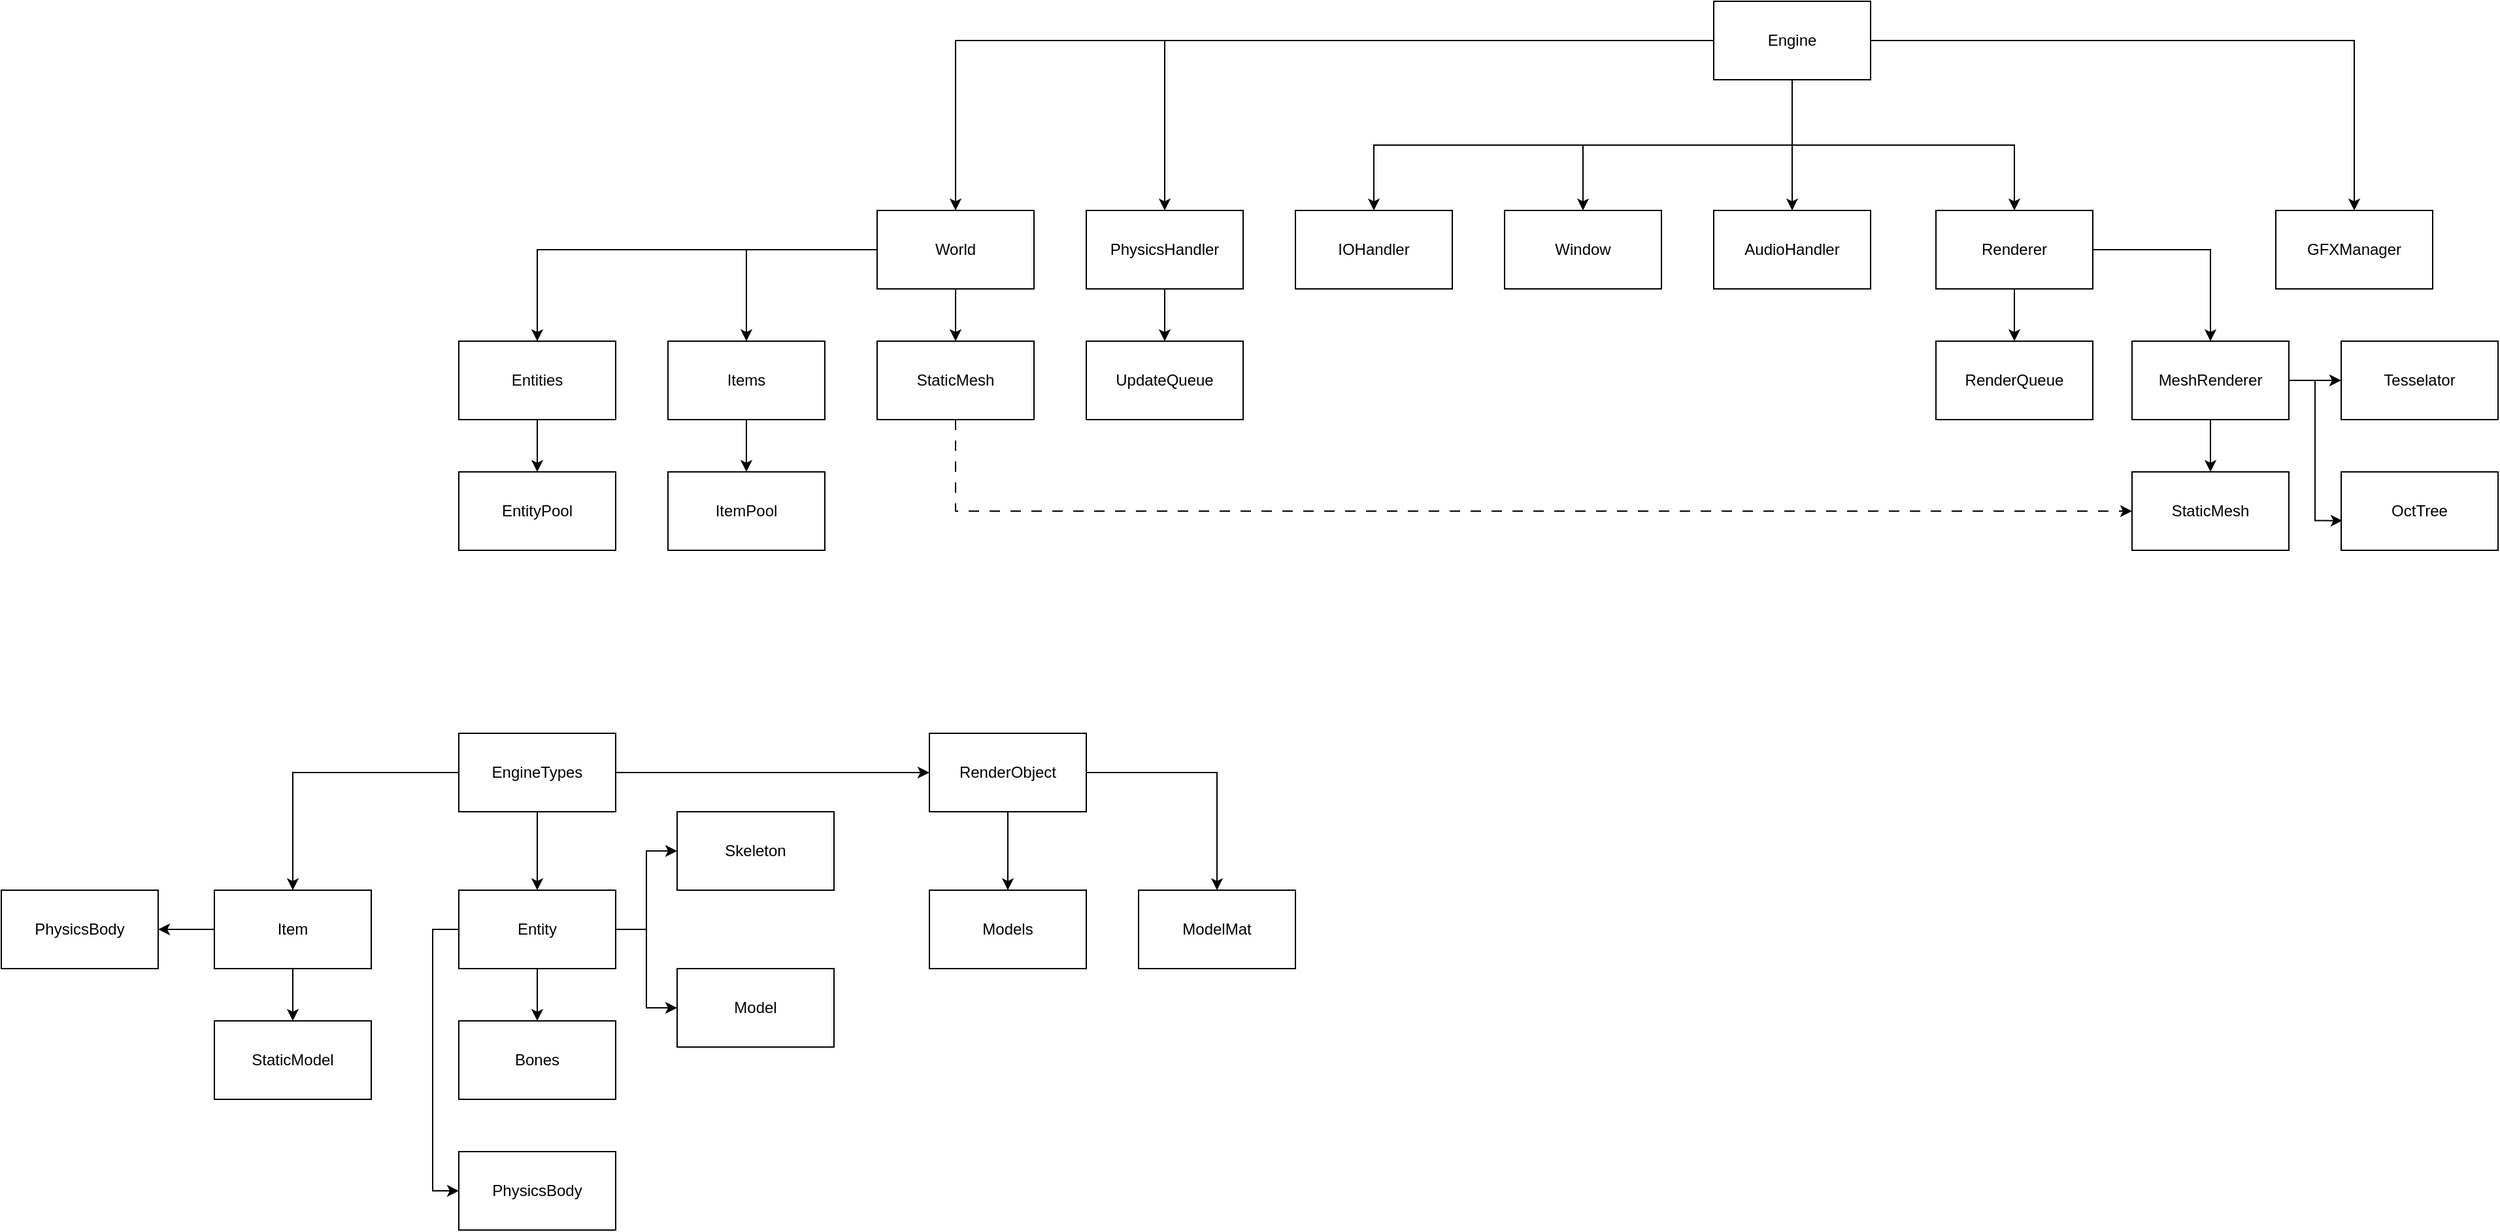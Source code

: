 <mxfile version="27.0.9">
  <diagram name="Page-1" id="ISrgw7-qab9hZkAx_0kg">
    <mxGraphModel dx="3080" dy="840" grid="1" gridSize="10" guides="1" tooltips="1" connect="1" arrows="1" fold="1" page="1" pageScale="1" pageWidth="827" pageHeight="1169" math="0" shadow="0">
      <root>
        <mxCell id="0" />
        <mxCell id="1" parent="0" />
        <mxCell id="my7_cBCObxHFk0cWhPBb-9" style="edgeStyle=orthogonalEdgeStyle;rounded=0;orthogonalLoop=1;jettySize=auto;html=1;exitX=0.5;exitY=1;exitDx=0;exitDy=0;entryX=0.5;entryY=0;entryDx=0;entryDy=0;" parent="1" source="my7_cBCObxHFk0cWhPBb-1" target="my7_cBCObxHFk0cWhPBb-3" edge="1">
          <mxGeometry relative="1" as="geometry" />
        </mxCell>
        <mxCell id="my7_cBCObxHFk0cWhPBb-10" style="edgeStyle=orthogonalEdgeStyle;rounded=0;orthogonalLoop=1;jettySize=auto;html=1;exitX=0.5;exitY=1;exitDx=0;exitDy=0;entryX=0.5;entryY=0;entryDx=0;entryDy=0;" parent="1" source="my7_cBCObxHFk0cWhPBb-1" target="my7_cBCObxHFk0cWhPBb-4" edge="1">
          <mxGeometry relative="1" as="geometry" />
        </mxCell>
        <mxCell id="my7_cBCObxHFk0cWhPBb-11" style="edgeStyle=orthogonalEdgeStyle;rounded=0;orthogonalLoop=1;jettySize=auto;html=1;exitX=0.5;exitY=1;exitDx=0;exitDy=0;" parent="1" source="my7_cBCObxHFk0cWhPBb-1" target="my7_cBCObxHFk0cWhPBb-5" edge="1">
          <mxGeometry relative="1" as="geometry" />
        </mxCell>
        <mxCell id="my7_cBCObxHFk0cWhPBb-13" style="edgeStyle=orthogonalEdgeStyle;rounded=0;orthogonalLoop=1;jettySize=auto;html=1;exitX=0.5;exitY=1;exitDx=0;exitDy=0;entryX=0.5;entryY=0;entryDx=0;entryDy=0;" parent="1" source="my7_cBCObxHFk0cWhPBb-1" target="my7_cBCObxHFk0cWhPBb-7" edge="1">
          <mxGeometry relative="1" as="geometry" />
        </mxCell>
        <mxCell id="my7_cBCObxHFk0cWhPBb-20" style="edgeStyle=orthogonalEdgeStyle;rounded=0;orthogonalLoop=1;jettySize=auto;html=1;exitX=0;exitY=0.5;exitDx=0;exitDy=0;" parent="1" source="my7_cBCObxHFk0cWhPBb-1" target="my7_cBCObxHFk0cWhPBb-19" edge="1">
          <mxGeometry relative="1" as="geometry" />
        </mxCell>
        <mxCell id="my7_cBCObxHFk0cWhPBb-21" style="edgeStyle=orthogonalEdgeStyle;rounded=0;orthogonalLoop=1;jettySize=auto;html=1;exitX=0;exitY=0.5;exitDx=0;exitDy=0;entryX=0.5;entryY=0;entryDx=0;entryDy=0;" parent="1" source="my7_cBCObxHFk0cWhPBb-1" target="my7_cBCObxHFk0cWhPBb-15" edge="1">
          <mxGeometry relative="1" as="geometry" />
        </mxCell>
        <mxCell id="QZp8M_Qck0eet74uFJcQ-3" style="edgeStyle=orthogonalEdgeStyle;rounded=0;orthogonalLoop=1;jettySize=auto;html=1;exitX=1;exitY=0.5;exitDx=0;exitDy=0;entryX=0.5;entryY=0;entryDx=0;entryDy=0;" edge="1" parent="1" source="my7_cBCObxHFk0cWhPBb-1" target="QZp8M_Qck0eet74uFJcQ-2">
          <mxGeometry relative="1" as="geometry" />
        </mxCell>
        <mxCell id="my7_cBCObxHFk0cWhPBb-1" value="Engine" style="rounded=0;whiteSpace=wrap;html=1;" parent="1" vertex="1">
          <mxGeometry x="320" y="80" width="120" height="60" as="geometry" />
        </mxCell>
        <mxCell id="my7_cBCObxHFk0cWhPBb-3" value="IOHandler" style="rounded=0;whiteSpace=wrap;html=1;" parent="1" vertex="1">
          <mxGeometry y="240" width="120" height="60" as="geometry" />
        </mxCell>
        <mxCell id="my7_cBCObxHFk0cWhPBb-4" value="Window" style="rounded=0;whiteSpace=wrap;html=1;" parent="1" vertex="1">
          <mxGeometry x="160" y="240" width="120" height="60" as="geometry" />
        </mxCell>
        <mxCell id="my7_cBCObxHFk0cWhPBb-5" value="AudioHandler" style="rounded=0;whiteSpace=wrap;html=1;" parent="1" vertex="1">
          <mxGeometry x="320" y="240" width="120" height="60" as="geometry" />
        </mxCell>
        <mxCell id="my7_cBCObxHFk0cWhPBb-14" style="edgeStyle=orthogonalEdgeStyle;rounded=0;orthogonalLoop=1;jettySize=auto;html=1;exitX=0.5;exitY=1;exitDx=0;exitDy=0;" parent="1" source="my7_cBCObxHFk0cWhPBb-7" target="my7_cBCObxHFk0cWhPBb-8" edge="1">
          <mxGeometry relative="1" as="geometry" />
        </mxCell>
        <mxCell id="my7_cBCObxHFk0cWhPBb-41" style="edgeStyle=orthogonalEdgeStyle;rounded=0;orthogonalLoop=1;jettySize=auto;html=1;exitX=1;exitY=0.5;exitDx=0;exitDy=0;entryX=0.5;entryY=0;entryDx=0;entryDy=0;" parent="1" source="my7_cBCObxHFk0cWhPBb-7" target="my7_cBCObxHFk0cWhPBb-40" edge="1">
          <mxGeometry relative="1" as="geometry" />
        </mxCell>
        <mxCell id="my7_cBCObxHFk0cWhPBb-7" value="Renderer" style="rounded=0;whiteSpace=wrap;html=1;" parent="1" vertex="1">
          <mxGeometry x="490" y="240" width="120" height="60" as="geometry" />
        </mxCell>
        <mxCell id="my7_cBCObxHFk0cWhPBb-8" value="RenderQueue" style="rounded=0;whiteSpace=wrap;html=1;" parent="1" vertex="1">
          <mxGeometry x="490" y="340" width="120" height="60" as="geometry" />
        </mxCell>
        <mxCell id="my7_cBCObxHFk0cWhPBb-18" style="edgeStyle=orthogonalEdgeStyle;rounded=0;orthogonalLoop=1;jettySize=auto;html=1;exitX=0.5;exitY=1;exitDx=0;exitDy=0;entryX=0.5;entryY=0;entryDx=0;entryDy=0;" parent="1" source="my7_cBCObxHFk0cWhPBb-15" target="my7_cBCObxHFk0cWhPBb-16" edge="1">
          <mxGeometry relative="1" as="geometry" />
        </mxCell>
        <mxCell id="my7_cBCObxHFk0cWhPBb-15" value="PhysicsHandler" style="rounded=0;whiteSpace=wrap;html=1;" parent="1" vertex="1">
          <mxGeometry x="-160" y="240" width="120" height="60" as="geometry" />
        </mxCell>
        <mxCell id="my7_cBCObxHFk0cWhPBb-16" value="UpdateQueue" style="rounded=0;whiteSpace=wrap;html=1;" parent="1" vertex="1">
          <mxGeometry x="-160" y="340" width="120" height="60" as="geometry" />
        </mxCell>
        <mxCell id="my7_cBCObxHFk0cWhPBb-24" style="edgeStyle=orthogonalEdgeStyle;rounded=0;orthogonalLoop=1;jettySize=auto;html=1;exitX=0.5;exitY=1;exitDx=0;exitDy=0;entryX=0.5;entryY=0;entryDx=0;entryDy=0;" parent="1" source="my7_cBCObxHFk0cWhPBb-19" target="my7_cBCObxHFk0cWhPBb-22" edge="1">
          <mxGeometry relative="1" as="geometry" />
        </mxCell>
        <mxCell id="my7_cBCObxHFk0cWhPBb-25" style="edgeStyle=orthogonalEdgeStyle;rounded=0;orthogonalLoop=1;jettySize=auto;html=1;exitX=0;exitY=0.5;exitDx=0;exitDy=0;entryX=0.5;entryY=0;entryDx=0;entryDy=0;" parent="1" source="my7_cBCObxHFk0cWhPBb-19" target="my7_cBCObxHFk0cWhPBb-23" edge="1">
          <mxGeometry relative="1" as="geometry" />
        </mxCell>
        <mxCell id="my7_cBCObxHFk0cWhPBb-27" style="edgeStyle=orthogonalEdgeStyle;rounded=0;orthogonalLoop=1;jettySize=auto;html=1;exitX=0;exitY=0.5;exitDx=0;exitDy=0;entryX=0.5;entryY=0;entryDx=0;entryDy=0;" parent="1" source="my7_cBCObxHFk0cWhPBb-19" target="my7_cBCObxHFk0cWhPBb-26" edge="1">
          <mxGeometry relative="1" as="geometry" />
        </mxCell>
        <mxCell id="my7_cBCObxHFk0cWhPBb-19" value="World" style="rounded=0;whiteSpace=wrap;html=1;" parent="1" vertex="1">
          <mxGeometry x="-320" y="240" width="120" height="60" as="geometry" />
        </mxCell>
        <mxCell id="my7_cBCObxHFk0cWhPBb-48" style="edgeStyle=orthogonalEdgeStyle;rounded=0;orthogonalLoop=1;jettySize=auto;html=1;exitX=0.5;exitY=1;exitDx=0;exitDy=0;entryX=0;entryY=0.5;entryDx=0;entryDy=0;dashed=1;dashPattern=8 8;" parent="1" source="my7_cBCObxHFk0cWhPBb-22" target="my7_cBCObxHFk0cWhPBb-42" edge="1">
          <mxGeometry relative="1" as="geometry" />
        </mxCell>
        <mxCell id="my7_cBCObxHFk0cWhPBb-22" value="StaticMesh" style="rounded=0;whiteSpace=wrap;html=1;" parent="1" vertex="1">
          <mxGeometry x="-320" y="340" width="120" height="60" as="geometry" />
        </mxCell>
        <mxCell id="my7_cBCObxHFk0cWhPBb-34" style="edgeStyle=orthogonalEdgeStyle;rounded=0;orthogonalLoop=1;jettySize=auto;html=1;exitX=0.5;exitY=1;exitDx=0;exitDy=0;entryX=0.5;entryY=0;entryDx=0;entryDy=0;" parent="1" source="my7_cBCObxHFk0cWhPBb-23" target="my7_cBCObxHFk0cWhPBb-33" edge="1">
          <mxGeometry relative="1" as="geometry" />
        </mxCell>
        <mxCell id="my7_cBCObxHFk0cWhPBb-23" value="Items" style="rounded=0;whiteSpace=wrap;html=1;" parent="1" vertex="1">
          <mxGeometry x="-480" y="340" width="120" height="60" as="geometry" />
        </mxCell>
        <mxCell id="my7_cBCObxHFk0cWhPBb-31" style="edgeStyle=orthogonalEdgeStyle;rounded=0;orthogonalLoop=1;jettySize=auto;html=1;exitX=0.5;exitY=1;exitDx=0;exitDy=0;" parent="1" source="my7_cBCObxHFk0cWhPBb-26" edge="1">
          <mxGeometry relative="1" as="geometry">
            <mxPoint x="-580" y="440" as="targetPoint" />
          </mxGeometry>
        </mxCell>
        <mxCell id="my7_cBCObxHFk0cWhPBb-26" value="Entities" style="rounded=0;whiteSpace=wrap;html=1;" parent="1" vertex="1">
          <mxGeometry x="-640" y="340" width="120" height="60" as="geometry" />
        </mxCell>
        <mxCell id="my7_cBCObxHFk0cWhPBb-32" value="EntityPool" style="rounded=0;whiteSpace=wrap;html=1;" parent="1" vertex="1">
          <mxGeometry x="-640" y="440" width="120" height="60" as="geometry" />
        </mxCell>
        <mxCell id="my7_cBCObxHFk0cWhPBb-33" value="ItemPool" style="rounded=0;whiteSpace=wrap;html=1;" parent="1" vertex="1">
          <mxGeometry x="-480" y="440" width="120" height="60" as="geometry" />
        </mxCell>
        <mxCell id="my7_cBCObxHFk0cWhPBb-45" style="edgeStyle=orthogonalEdgeStyle;rounded=0;orthogonalLoop=1;jettySize=auto;html=1;exitX=1;exitY=0.5;exitDx=0;exitDy=0;entryX=0;entryY=0.5;entryDx=0;entryDy=0;" parent="1" source="my7_cBCObxHFk0cWhPBb-40" target="my7_cBCObxHFk0cWhPBb-44" edge="1">
          <mxGeometry relative="1" as="geometry" />
        </mxCell>
        <mxCell id="my7_cBCObxHFk0cWhPBb-47" style="edgeStyle=orthogonalEdgeStyle;rounded=0;orthogonalLoop=1;jettySize=auto;html=1;exitX=0.5;exitY=1;exitDx=0;exitDy=0;entryX=0.5;entryY=0;entryDx=0;entryDy=0;" parent="1" source="my7_cBCObxHFk0cWhPBb-40" target="my7_cBCObxHFk0cWhPBb-42" edge="1">
          <mxGeometry relative="1" as="geometry" />
        </mxCell>
        <mxCell id="my7_cBCObxHFk0cWhPBb-40" value="MeshRenderer" style="rounded=0;whiteSpace=wrap;html=1;" parent="1" vertex="1">
          <mxGeometry x="640" y="340" width="120" height="60" as="geometry" />
        </mxCell>
        <mxCell id="my7_cBCObxHFk0cWhPBb-42" value="StaticMesh" style="rounded=0;whiteSpace=wrap;html=1;" parent="1" vertex="1">
          <mxGeometry x="640" y="440" width="120" height="60" as="geometry" />
        </mxCell>
        <mxCell id="my7_cBCObxHFk0cWhPBb-43" value="OctTree" style="rounded=0;whiteSpace=wrap;html=1;" parent="1" vertex="1">
          <mxGeometry x="800" y="440" width="120" height="60" as="geometry" />
        </mxCell>
        <mxCell id="my7_cBCObxHFk0cWhPBb-44" value="Tesselator" style="rounded=0;whiteSpace=wrap;html=1;" parent="1" vertex="1">
          <mxGeometry x="800" y="340" width="120" height="60" as="geometry" />
        </mxCell>
        <mxCell id="my7_cBCObxHFk0cWhPBb-46" style="edgeStyle=orthogonalEdgeStyle;rounded=0;orthogonalLoop=1;jettySize=auto;html=1;exitX=1;exitY=0.5;exitDx=0;exitDy=0;entryX=0.008;entryY=0.622;entryDx=0;entryDy=0;entryPerimeter=0;" parent="1" source="my7_cBCObxHFk0cWhPBb-40" target="my7_cBCObxHFk0cWhPBb-43" edge="1">
          <mxGeometry relative="1" as="geometry" />
        </mxCell>
        <mxCell id="my7_cBCObxHFk0cWhPBb-53" style="edgeStyle=orthogonalEdgeStyle;rounded=0;orthogonalLoop=1;jettySize=auto;html=1;exitX=0.5;exitY=1;exitDx=0;exitDy=0;entryX=0.5;entryY=0;entryDx=0;entryDy=0;" parent="1" source="my7_cBCObxHFk0cWhPBb-49" target="my7_cBCObxHFk0cWhPBb-51" edge="1">
          <mxGeometry relative="1" as="geometry" />
        </mxCell>
        <mxCell id="my7_cBCObxHFk0cWhPBb-54" style="edgeStyle=orthogonalEdgeStyle;rounded=0;orthogonalLoop=1;jettySize=auto;html=1;exitX=0;exitY=0.5;exitDx=0;exitDy=0;entryX=0.5;entryY=0;entryDx=0;entryDy=0;" parent="1" source="my7_cBCObxHFk0cWhPBb-49" target="my7_cBCObxHFk0cWhPBb-52" edge="1">
          <mxGeometry relative="1" as="geometry" />
        </mxCell>
        <mxCell id="my7_cBCObxHFk0cWhPBb-71" style="edgeStyle=orthogonalEdgeStyle;rounded=0;orthogonalLoop=1;jettySize=auto;html=1;exitX=1;exitY=0.5;exitDx=0;exitDy=0;entryX=0;entryY=0.5;entryDx=0;entryDy=0;" parent="1" source="my7_cBCObxHFk0cWhPBb-49" target="my7_cBCObxHFk0cWhPBb-70" edge="1">
          <mxGeometry relative="1" as="geometry" />
        </mxCell>
        <mxCell id="my7_cBCObxHFk0cWhPBb-49" value="EngineTypes" style="rounded=0;whiteSpace=wrap;html=1;" parent="1" vertex="1">
          <mxGeometry x="-640" y="640" width="120" height="60" as="geometry" />
        </mxCell>
        <mxCell id="my7_cBCObxHFk0cWhPBb-58" style="edgeStyle=orthogonalEdgeStyle;rounded=0;orthogonalLoop=1;jettySize=auto;html=1;exitX=1;exitY=0.5;exitDx=0;exitDy=0;" parent="1" source="my7_cBCObxHFk0cWhPBb-51" target="my7_cBCObxHFk0cWhPBb-57" edge="1">
          <mxGeometry relative="1" as="geometry" />
        </mxCell>
        <mxCell id="my7_cBCObxHFk0cWhPBb-59" style="edgeStyle=orthogonalEdgeStyle;rounded=0;orthogonalLoop=1;jettySize=auto;html=1;exitX=0.5;exitY=1;exitDx=0;exitDy=0;entryX=0.5;entryY=0;entryDx=0;entryDy=0;" parent="1" source="my7_cBCObxHFk0cWhPBb-51" target="my7_cBCObxHFk0cWhPBb-55" edge="1">
          <mxGeometry relative="1" as="geometry" />
        </mxCell>
        <mxCell id="my7_cBCObxHFk0cWhPBb-63" style="edgeStyle=orthogonalEdgeStyle;rounded=0;orthogonalLoop=1;jettySize=auto;html=1;exitX=1;exitY=0.5;exitDx=0;exitDy=0;entryX=0;entryY=0.5;entryDx=0;entryDy=0;" parent="1" source="my7_cBCObxHFk0cWhPBb-51" target="my7_cBCObxHFk0cWhPBb-56" edge="1">
          <mxGeometry relative="1" as="geometry" />
        </mxCell>
        <mxCell id="my7_cBCObxHFk0cWhPBb-65" style="edgeStyle=orthogonalEdgeStyle;rounded=0;orthogonalLoop=1;jettySize=auto;html=1;exitX=0;exitY=0.5;exitDx=0;exitDy=0;entryX=0;entryY=0.5;entryDx=0;entryDy=0;" parent="1" source="my7_cBCObxHFk0cWhPBb-51" target="my7_cBCObxHFk0cWhPBb-64" edge="1">
          <mxGeometry relative="1" as="geometry">
            <Array as="points">
              <mxPoint x="-660" y="790" />
              <mxPoint x="-660" y="990" />
            </Array>
          </mxGeometry>
        </mxCell>
        <mxCell id="my7_cBCObxHFk0cWhPBb-51" value="Entity" style="rounded=0;whiteSpace=wrap;html=1;" parent="1" vertex="1">
          <mxGeometry x="-640" y="760" width="120" height="60" as="geometry" />
        </mxCell>
        <mxCell id="my7_cBCObxHFk0cWhPBb-67" style="edgeStyle=orthogonalEdgeStyle;rounded=0;orthogonalLoop=1;jettySize=auto;html=1;exitX=0.5;exitY=1;exitDx=0;exitDy=0;entryX=0.5;entryY=0;entryDx=0;entryDy=0;" parent="1" source="my7_cBCObxHFk0cWhPBb-52" target="my7_cBCObxHFk0cWhPBb-66" edge="1">
          <mxGeometry relative="1" as="geometry" />
        </mxCell>
        <mxCell id="my7_cBCObxHFk0cWhPBb-69" style="edgeStyle=orthogonalEdgeStyle;rounded=0;orthogonalLoop=1;jettySize=auto;html=1;exitX=0;exitY=0.5;exitDx=0;exitDy=0;entryX=1;entryY=0.5;entryDx=0;entryDy=0;" parent="1" source="my7_cBCObxHFk0cWhPBb-52" target="my7_cBCObxHFk0cWhPBb-68" edge="1">
          <mxGeometry relative="1" as="geometry" />
        </mxCell>
        <mxCell id="my7_cBCObxHFk0cWhPBb-52" value="Item" style="rounded=0;whiteSpace=wrap;html=1;" parent="1" vertex="1">
          <mxGeometry x="-827" y="760" width="120" height="60" as="geometry" />
        </mxCell>
        <mxCell id="my7_cBCObxHFk0cWhPBb-55" value="Bones" style="rounded=0;whiteSpace=wrap;html=1;" parent="1" vertex="1">
          <mxGeometry x="-640" y="860" width="120" height="60" as="geometry" />
        </mxCell>
        <mxCell id="my7_cBCObxHFk0cWhPBb-56" value="Model" style="rounded=0;whiteSpace=wrap;html=1;" parent="1" vertex="1">
          <mxGeometry x="-473" y="820" width="120" height="60" as="geometry" />
        </mxCell>
        <mxCell id="my7_cBCObxHFk0cWhPBb-57" value="Skeleton" style="rounded=0;whiteSpace=wrap;html=1;" parent="1" vertex="1">
          <mxGeometry x="-473" y="700" width="120" height="60" as="geometry" />
        </mxCell>
        <mxCell id="my7_cBCObxHFk0cWhPBb-64" value="PhysicsBody" style="rounded=0;whiteSpace=wrap;html=1;" parent="1" vertex="1">
          <mxGeometry x="-640" y="960" width="120" height="60" as="geometry" />
        </mxCell>
        <mxCell id="my7_cBCObxHFk0cWhPBb-66" value="StaticModel" style="rounded=0;whiteSpace=wrap;html=1;" parent="1" vertex="1">
          <mxGeometry x="-827" y="860" width="120" height="60" as="geometry" />
        </mxCell>
        <mxCell id="my7_cBCObxHFk0cWhPBb-68" value="PhysicsBody" style="rounded=0;whiteSpace=wrap;html=1;" parent="1" vertex="1">
          <mxGeometry x="-990" y="760" width="120" height="60" as="geometry" />
        </mxCell>
        <mxCell id="my7_cBCObxHFk0cWhPBb-73" style="edgeStyle=orthogonalEdgeStyle;rounded=0;orthogonalLoop=1;jettySize=auto;html=1;exitX=0.5;exitY=1;exitDx=0;exitDy=0;entryX=0.5;entryY=0;entryDx=0;entryDy=0;" parent="1" source="my7_cBCObxHFk0cWhPBb-70" target="my7_cBCObxHFk0cWhPBb-72" edge="1">
          <mxGeometry relative="1" as="geometry" />
        </mxCell>
        <mxCell id="my7_cBCObxHFk0cWhPBb-76" style="edgeStyle=orthogonalEdgeStyle;rounded=0;orthogonalLoop=1;jettySize=auto;html=1;exitX=1;exitY=0.5;exitDx=0;exitDy=0;" parent="1" source="my7_cBCObxHFk0cWhPBb-70" target="my7_cBCObxHFk0cWhPBb-75" edge="1">
          <mxGeometry relative="1" as="geometry" />
        </mxCell>
        <mxCell id="my7_cBCObxHFk0cWhPBb-70" value="RenderObject" style="rounded=0;whiteSpace=wrap;html=1;" parent="1" vertex="1">
          <mxGeometry x="-280" y="640" width="120" height="60" as="geometry" />
        </mxCell>
        <mxCell id="my7_cBCObxHFk0cWhPBb-72" value="Models" style="rounded=0;whiteSpace=wrap;html=1;" parent="1" vertex="1">
          <mxGeometry x="-280" y="760" width="120" height="60" as="geometry" />
        </mxCell>
        <mxCell id="my7_cBCObxHFk0cWhPBb-75" value="ModelMat" style="rounded=0;whiteSpace=wrap;html=1;" parent="1" vertex="1">
          <mxGeometry x="-120" y="760" width="120" height="60" as="geometry" />
        </mxCell>
        <mxCell id="QZp8M_Qck0eet74uFJcQ-2" value="GFXManager" style="rounded=0;whiteSpace=wrap;html=1;" vertex="1" parent="1">
          <mxGeometry x="750" y="240" width="120" height="60" as="geometry" />
        </mxCell>
      </root>
    </mxGraphModel>
  </diagram>
</mxfile>
